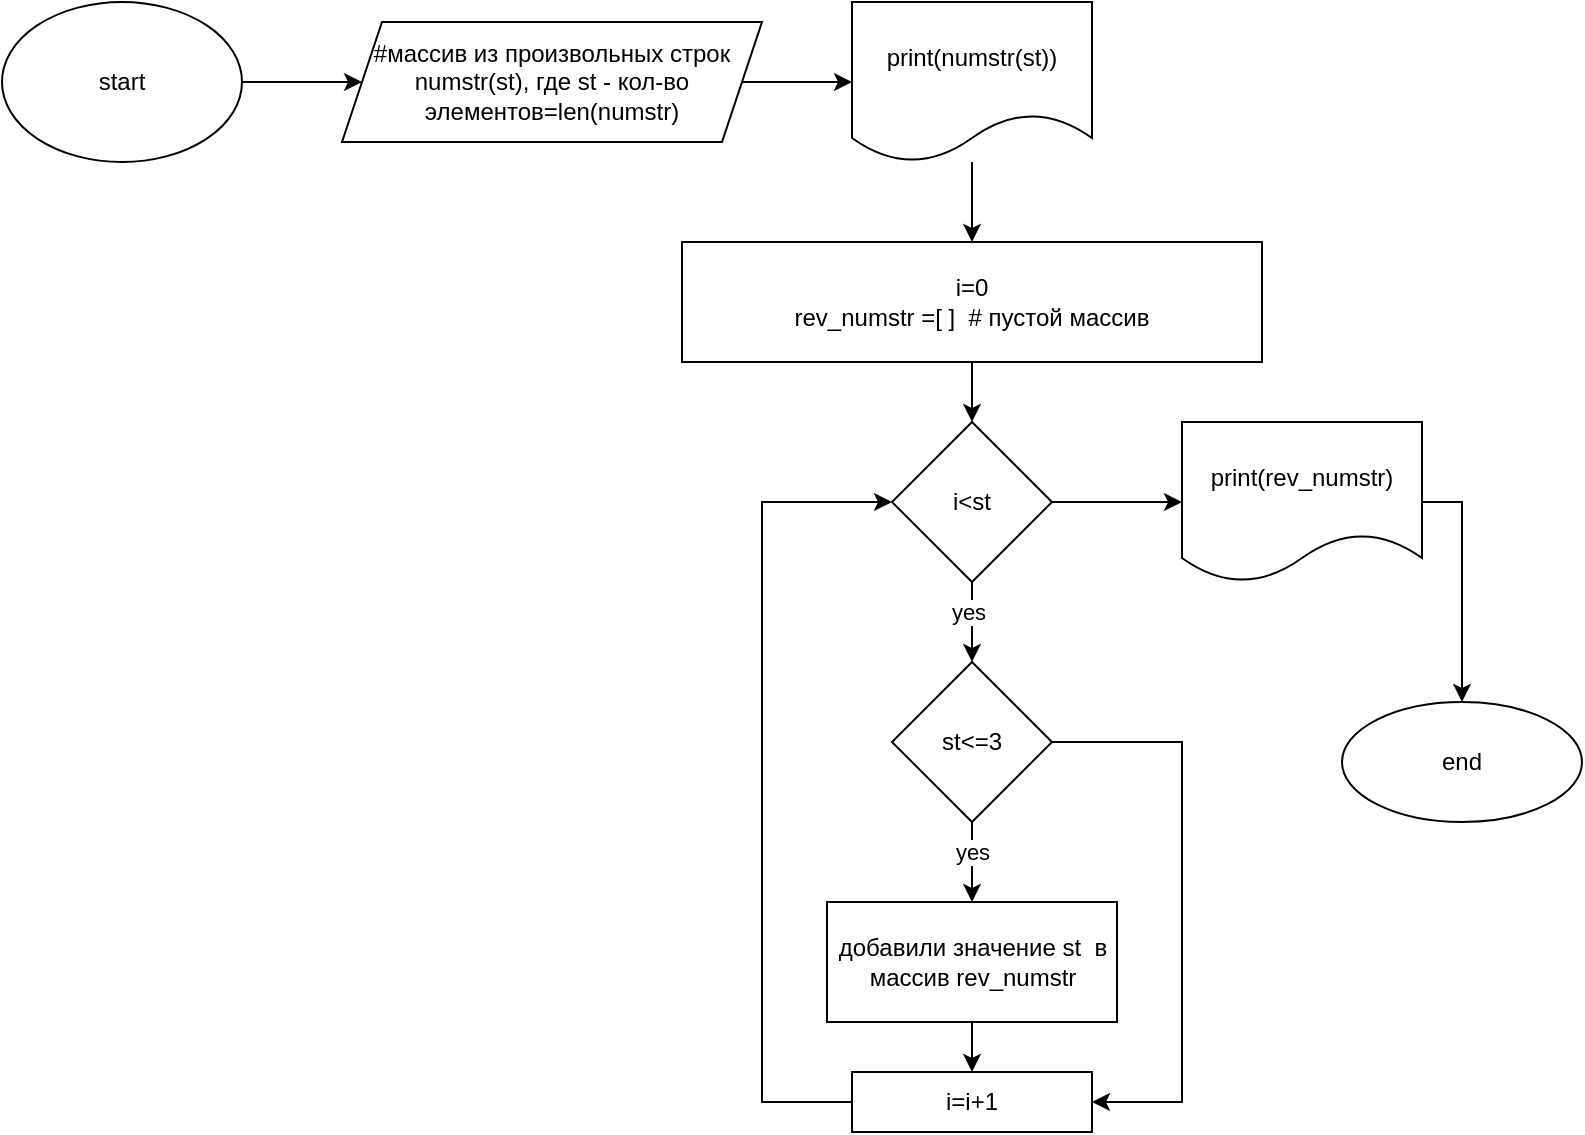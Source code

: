 <mxfile version="20.5.1"><diagram id="pY1h-owrJRHk9XeH9cTC" name="Страница 1"><mxGraphModel dx="1422" dy="780" grid="1" gridSize="10" guides="1" tooltips="1" connect="1" arrows="1" fold="1" page="1" pageScale="1" pageWidth="827" pageHeight="1169" math="0" shadow="0"><root><mxCell id="0"/><mxCell id="1" parent="0"/><mxCell id="zimPnjZuRb1N4pBu-7uX-3" value="" style="edgeStyle=orthogonalEdgeStyle;rounded=0;orthogonalLoop=1;jettySize=auto;html=1;" parent="1" source="zimPnjZuRb1N4pBu-7uX-1" target="zimPnjZuRb1N4pBu-7uX-2" edge="1"><mxGeometry relative="1" as="geometry"/></mxCell><mxCell id="zimPnjZuRb1N4pBu-7uX-1" value="start" style="ellipse;whiteSpace=wrap;html=1;" parent="1" vertex="1"><mxGeometry x="20" y="20" width="120" height="80" as="geometry"/></mxCell><mxCell id="pOnp3iRm2L0my-G6V3kd-1" value="" style="edgeStyle=orthogonalEdgeStyle;rounded=0;orthogonalLoop=1;jettySize=auto;html=1;" edge="1" parent="1" source="zimPnjZuRb1N4pBu-7uX-2" target="zimPnjZuRb1N4pBu-7uX-6"><mxGeometry relative="1" as="geometry"/></mxCell><mxCell id="zimPnjZuRb1N4pBu-7uX-2" value="&lt;div&gt;#массив из произвольных строк&lt;/div&gt;&lt;div&gt;numstr(st), где st - кол-во элементов=len(numstr) &lt;br&gt;&lt;/div&gt;" style="shape=parallelogram;perimeter=parallelogramPerimeter;whiteSpace=wrap;html=1;fixedSize=1;" parent="1" vertex="1"><mxGeometry x="190" y="30" width="210" height="60" as="geometry"/></mxCell><mxCell id="pOnp3iRm2L0my-G6V3kd-4" value="" style="edgeStyle=orthogonalEdgeStyle;rounded=0;orthogonalLoop=1;jettySize=auto;html=1;" edge="1" parent="1" source="zimPnjZuRb1N4pBu-7uX-4" target="pOnp3iRm2L0my-G6V3kd-3"><mxGeometry relative="1" as="geometry"/></mxCell><mxCell id="zimPnjZuRb1N4pBu-7uX-4" value="&lt;div&gt;i=0&lt;br&gt;&lt;/div&gt;&lt;div&gt;rev_numstr =[ ]&amp;nbsp; # пустой массив&lt;/div&gt;" style="whiteSpace=wrap;html=1;" parent="1" vertex="1"><mxGeometry x="360" y="140" width="290" height="60" as="geometry"/></mxCell><mxCell id="pOnp3iRm2L0my-G6V3kd-2" value="" style="edgeStyle=orthogonalEdgeStyle;rounded=0;orthogonalLoop=1;jettySize=auto;html=1;" edge="1" parent="1" source="zimPnjZuRb1N4pBu-7uX-6" target="zimPnjZuRb1N4pBu-7uX-4"><mxGeometry relative="1" as="geometry"/></mxCell><mxCell id="zimPnjZuRb1N4pBu-7uX-6" value="print(numstr(st))" style="shape=document;whiteSpace=wrap;html=1;boundedLbl=1;" parent="1" vertex="1"><mxGeometry x="445" y="20" width="120" height="80" as="geometry"/></mxCell><mxCell id="zimPnjZuRb1N4pBu-7uX-8" value="end" style="ellipse;whiteSpace=wrap;html=1;" parent="1" vertex="1"><mxGeometry x="690" y="370" width="120" height="60" as="geometry"/></mxCell><mxCell id="pOnp3iRm2L0my-G6V3kd-6" value="" style="edgeStyle=orthogonalEdgeStyle;rounded=0;orthogonalLoop=1;jettySize=auto;html=1;" edge="1" parent="1" source="pOnp3iRm2L0my-G6V3kd-3"><mxGeometry relative="1" as="geometry"><mxPoint x="505" y="350" as="targetPoint"/></mxGeometry></mxCell><mxCell id="pOnp3iRm2L0my-G6V3kd-7" value="yes" style="edgeLabel;html=1;align=center;verticalAlign=middle;resizable=0;points=[];" vertex="1" connectable="0" parent="pOnp3iRm2L0my-G6V3kd-6"><mxGeometry x="-0.275" y="-2" relative="1" as="geometry"><mxPoint as="offset"/></mxGeometry></mxCell><mxCell id="pOnp3iRm2L0my-G6V3kd-17" value="" style="edgeStyle=orthogonalEdgeStyle;rounded=0;orthogonalLoop=1;jettySize=auto;html=1;" edge="1" parent="1" source="pOnp3iRm2L0my-G6V3kd-3" target="pOnp3iRm2L0my-G6V3kd-16"><mxGeometry relative="1" as="geometry"/></mxCell><mxCell id="pOnp3iRm2L0my-G6V3kd-3" value="i&amp;lt;st" style="rhombus;whiteSpace=wrap;html=1;" vertex="1" parent="1"><mxGeometry x="465" y="230" width="80" height="80" as="geometry"/></mxCell><mxCell id="pOnp3iRm2L0my-G6V3kd-10" value="" style="edgeStyle=orthogonalEdgeStyle;rounded=0;orthogonalLoop=1;jettySize=auto;html=1;" edge="1" parent="1" source="pOnp3iRm2L0my-G6V3kd-8" target="pOnp3iRm2L0my-G6V3kd-9"><mxGeometry relative="1" as="geometry"/></mxCell><mxCell id="pOnp3iRm2L0my-G6V3kd-11" value="yes" style="edgeLabel;html=1;align=center;verticalAlign=middle;resizable=0;points=[];" vertex="1" connectable="0" parent="pOnp3iRm2L0my-G6V3kd-10"><mxGeometry x="0.163" y="-1" relative="1" as="geometry"><mxPoint x="1" y="-9" as="offset"/></mxGeometry></mxCell><mxCell id="pOnp3iRm2L0my-G6V3kd-15" style="edgeStyle=orthogonalEdgeStyle;rounded=0;orthogonalLoop=1;jettySize=auto;html=1;entryX=1;entryY=0.5;entryDx=0;entryDy=0;" edge="1" parent="1" source="pOnp3iRm2L0my-G6V3kd-8" target="pOnp3iRm2L0my-G6V3kd-12"><mxGeometry relative="1" as="geometry"><Array as="points"><mxPoint x="610" y="390"/><mxPoint x="610" y="570"/></Array></mxGeometry></mxCell><mxCell id="pOnp3iRm2L0my-G6V3kd-8" value="st&amp;lt;=3" style="rhombus;whiteSpace=wrap;html=1;" vertex="1" parent="1"><mxGeometry x="465" y="350" width="80" height="80" as="geometry"/></mxCell><mxCell id="pOnp3iRm2L0my-G6V3kd-13" value="" style="edgeStyle=orthogonalEdgeStyle;rounded=0;orthogonalLoop=1;jettySize=auto;html=1;" edge="1" parent="1" source="pOnp3iRm2L0my-G6V3kd-9" target="pOnp3iRm2L0my-G6V3kd-12"><mxGeometry relative="1" as="geometry"/></mxCell><mxCell id="pOnp3iRm2L0my-G6V3kd-9" value="добавили значение st&amp;nbsp; в массив rev_numstr" style="whiteSpace=wrap;html=1;" vertex="1" parent="1"><mxGeometry x="432.5" y="470" width="145" height="60" as="geometry"/></mxCell><mxCell id="pOnp3iRm2L0my-G6V3kd-14" style="edgeStyle=orthogonalEdgeStyle;rounded=0;orthogonalLoop=1;jettySize=auto;html=1;entryX=0;entryY=0.5;entryDx=0;entryDy=0;" edge="1" parent="1" source="pOnp3iRm2L0my-G6V3kd-12" target="pOnp3iRm2L0my-G6V3kd-3"><mxGeometry relative="1" as="geometry"><Array as="points"><mxPoint x="400" y="570"/><mxPoint x="400" y="270"/></Array></mxGeometry></mxCell><mxCell id="pOnp3iRm2L0my-G6V3kd-12" value="i=i+1" style="whiteSpace=wrap;html=1;" vertex="1" parent="1"><mxGeometry x="445" y="555" width="120" height="30" as="geometry"/></mxCell><mxCell id="pOnp3iRm2L0my-G6V3kd-18" style="edgeStyle=orthogonalEdgeStyle;rounded=0;orthogonalLoop=1;jettySize=auto;html=1;entryX=0.5;entryY=0;entryDx=0;entryDy=0;" edge="1" parent="1" source="pOnp3iRm2L0my-G6V3kd-16" target="zimPnjZuRb1N4pBu-7uX-8"><mxGeometry relative="1" as="geometry"><mxPoint x="750" y="360" as="targetPoint"/><Array as="points"><mxPoint x="750" y="270"/></Array></mxGeometry></mxCell><mxCell id="pOnp3iRm2L0my-G6V3kd-16" value="print(rev_numstr)" style="shape=document;whiteSpace=wrap;html=1;boundedLbl=1;" vertex="1" parent="1"><mxGeometry x="610" y="230" width="120" height="80" as="geometry"/></mxCell></root></mxGraphModel></diagram></mxfile>